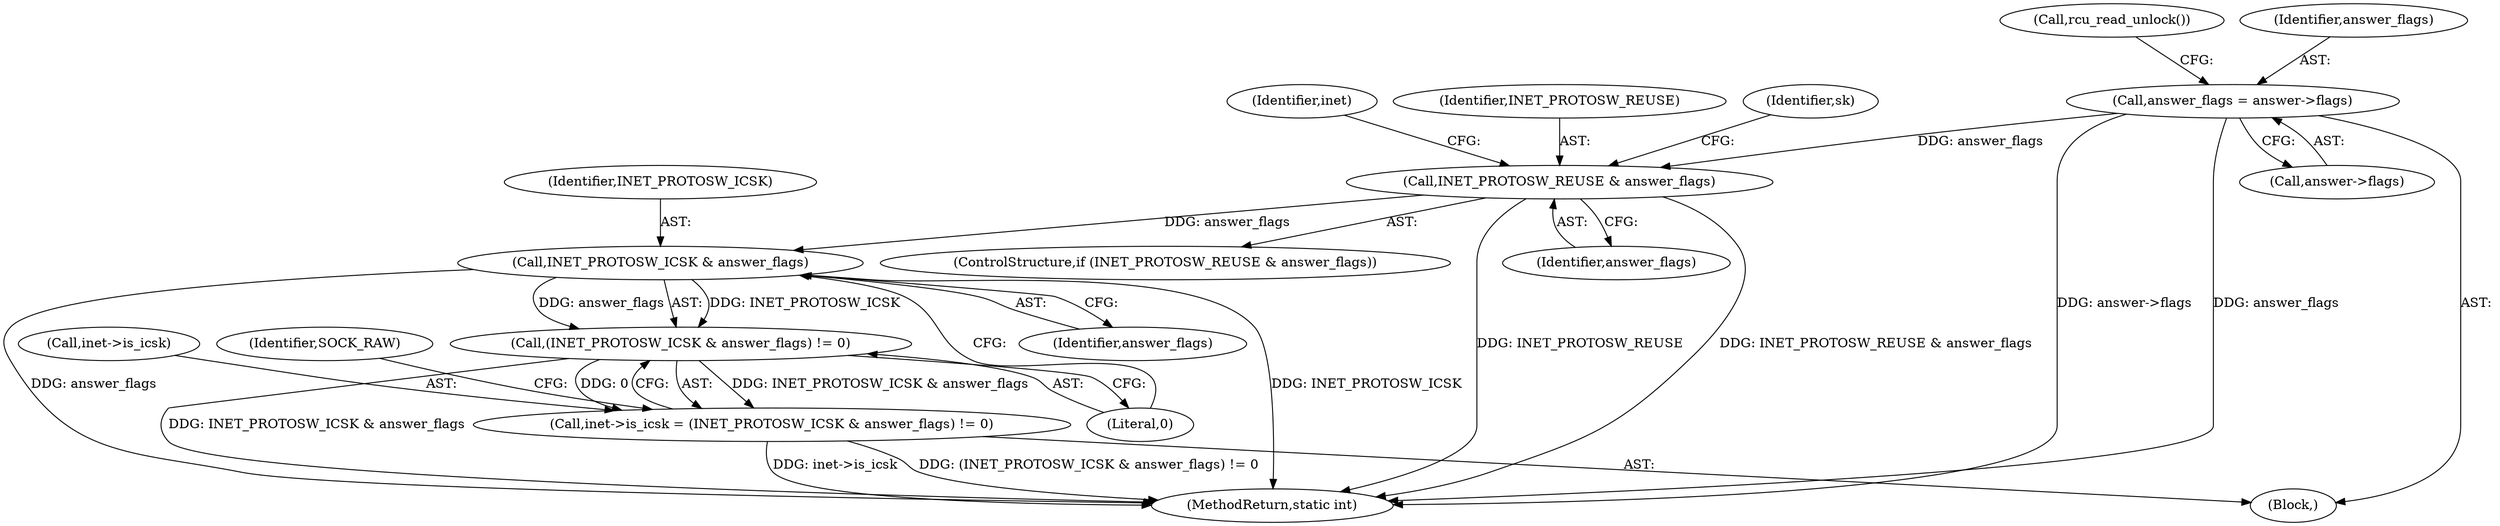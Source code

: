 digraph "0_linux_79462ad02e861803b3840cc782248c7359451cd9_2@pointer" {
"1000244" [label="(Call,answer_flags = answer->flags)"];
"1000278" [label="(Call,INET_PROTOSW_REUSE & answer_flags)"];
"1000295" [label="(Call,INET_PROTOSW_ICSK & answer_flags)"];
"1000294" [label="(Call,(INET_PROTOSW_ICSK & answer_flags) != 0)"];
"1000290" [label="(Call,inet->is_icsk = (INET_PROTOSW_ICSK & answer_flags) != 0)"];
"1000246" [label="(Call,answer->flags)"];
"1000244" [label="(Call,answer_flags = answer->flags)"];
"1000295" [label="(Call,INET_PROTOSW_ICSK & answer_flags)"];
"1000249" [label="(Call,rcu_read_unlock())"];
"1000287" [label="(Identifier,inet)"];
"1000297" [label="(Identifier,answer_flags)"];
"1000296" [label="(Identifier,INET_PROTOSW_ICSK)"];
"1000294" [label="(Call,(INET_PROTOSW_ICSK & answer_flags) != 0)"];
"1000278" [label="(Call,INET_PROTOSW_REUSE & answer_flags)"];
"1000113" [label="(Block,)"];
"1000277" [label="(ControlStructure,if (INET_PROTOSW_REUSE & answer_flags))"];
"1000279" [label="(Identifier,INET_PROTOSW_REUSE)"];
"1000283" [label="(Identifier,sk)"];
"1000245" [label="(Identifier,answer_flags)"];
"1000298" [label="(Literal,0)"];
"1000290" [label="(Call,inet->is_icsk = (INET_PROTOSW_ICSK & answer_flags) != 0)"];
"1000301" [label="(Identifier,SOCK_RAW)"];
"1000291" [label="(Call,inet->is_icsk)"];
"1000280" [label="(Identifier,answer_flags)"];
"1000480" [label="(MethodReturn,static int)"];
"1000244" -> "1000113"  [label="AST: "];
"1000244" -> "1000246"  [label="CFG: "];
"1000245" -> "1000244"  [label="AST: "];
"1000246" -> "1000244"  [label="AST: "];
"1000249" -> "1000244"  [label="CFG: "];
"1000244" -> "1000480"  [label="DDG: answer_flags"];
"1000244" -> "1000480"  [label="DDG: answer->flags"];
"1000244" -> "1000278"  [label="DDG: answer_flags"];
"1000278" -> "1000277"  [label="AST: "];
"1000278" -> "1000280"  [label="CFG: "];
"1000279" -> "1000278"  [label="AST: "];
"1000280" -> "1000278"  [label="AST: "];
"1000283" -> "1000278"  [label="CFG: "];
"1000287" -> "1000278"  [label="CFG: "];
"1000278" -> "1000480"  [label="DDG: INET_PROTOSW_REUSE & answer_flags"];
"1000278" -> "1000480"  [label="DDG: INET_PROTOSW_REUSE"];
"1000278" -> "1000295"  [label="DDG: answer_flags"];
"1000295" -> "1000294"  [label="AST: "];
"1000295" -> "1000297"  [label="CFG: "];
"1000296" -> "1000295"  [label="AST: "];
"1000297" -> "1000295"  [label="AST: "];
"1000298" -> "1000295"  [label="CFG: "];
"1000295" -> "1000480"  [label="DDG: INET_PROTOSW_ICSK"];
"1000295" -> "1000480"  [label="DDG: answer_flags"];
"1000295" -> "1000294"  [label="DDG: INET_PROTOSW_ICSK"];
"1000295" -> "1000294"  [label="DDG: answer_flags"];
"1000294" -> "1000290"  [label="AST: "];
"1000294" -> "1000298"  [label="CFG: "];
"1000298" -> "1000294"  [label="AST: "];
"1000290" -> "1000294"  [label="CFG: "];
"1000294" -> "1000480"  [label="DDG: INET_PROTOSW_ICSK & answer_flags"];
"1000294" -> "1000290"  [label="DDG: INET_PROTOSW_ICSK & answer_flags"];
"1000294" -> "1000290"  [label="DDG: 0"];
"1000290" -> "1000113"  [label="AST: "];
"1000291" -> "1000290"  [label="AST: "];
"1000301" -> "1000290"  [label="CFG: "];
"1000290" -> "1000480"  [label="DDG: inet->is_icsk"];
"1000290" -> "1000480"  [label="DDG: (INET_PROTOSW_ICSK & answer_flags) != 0"];
}
